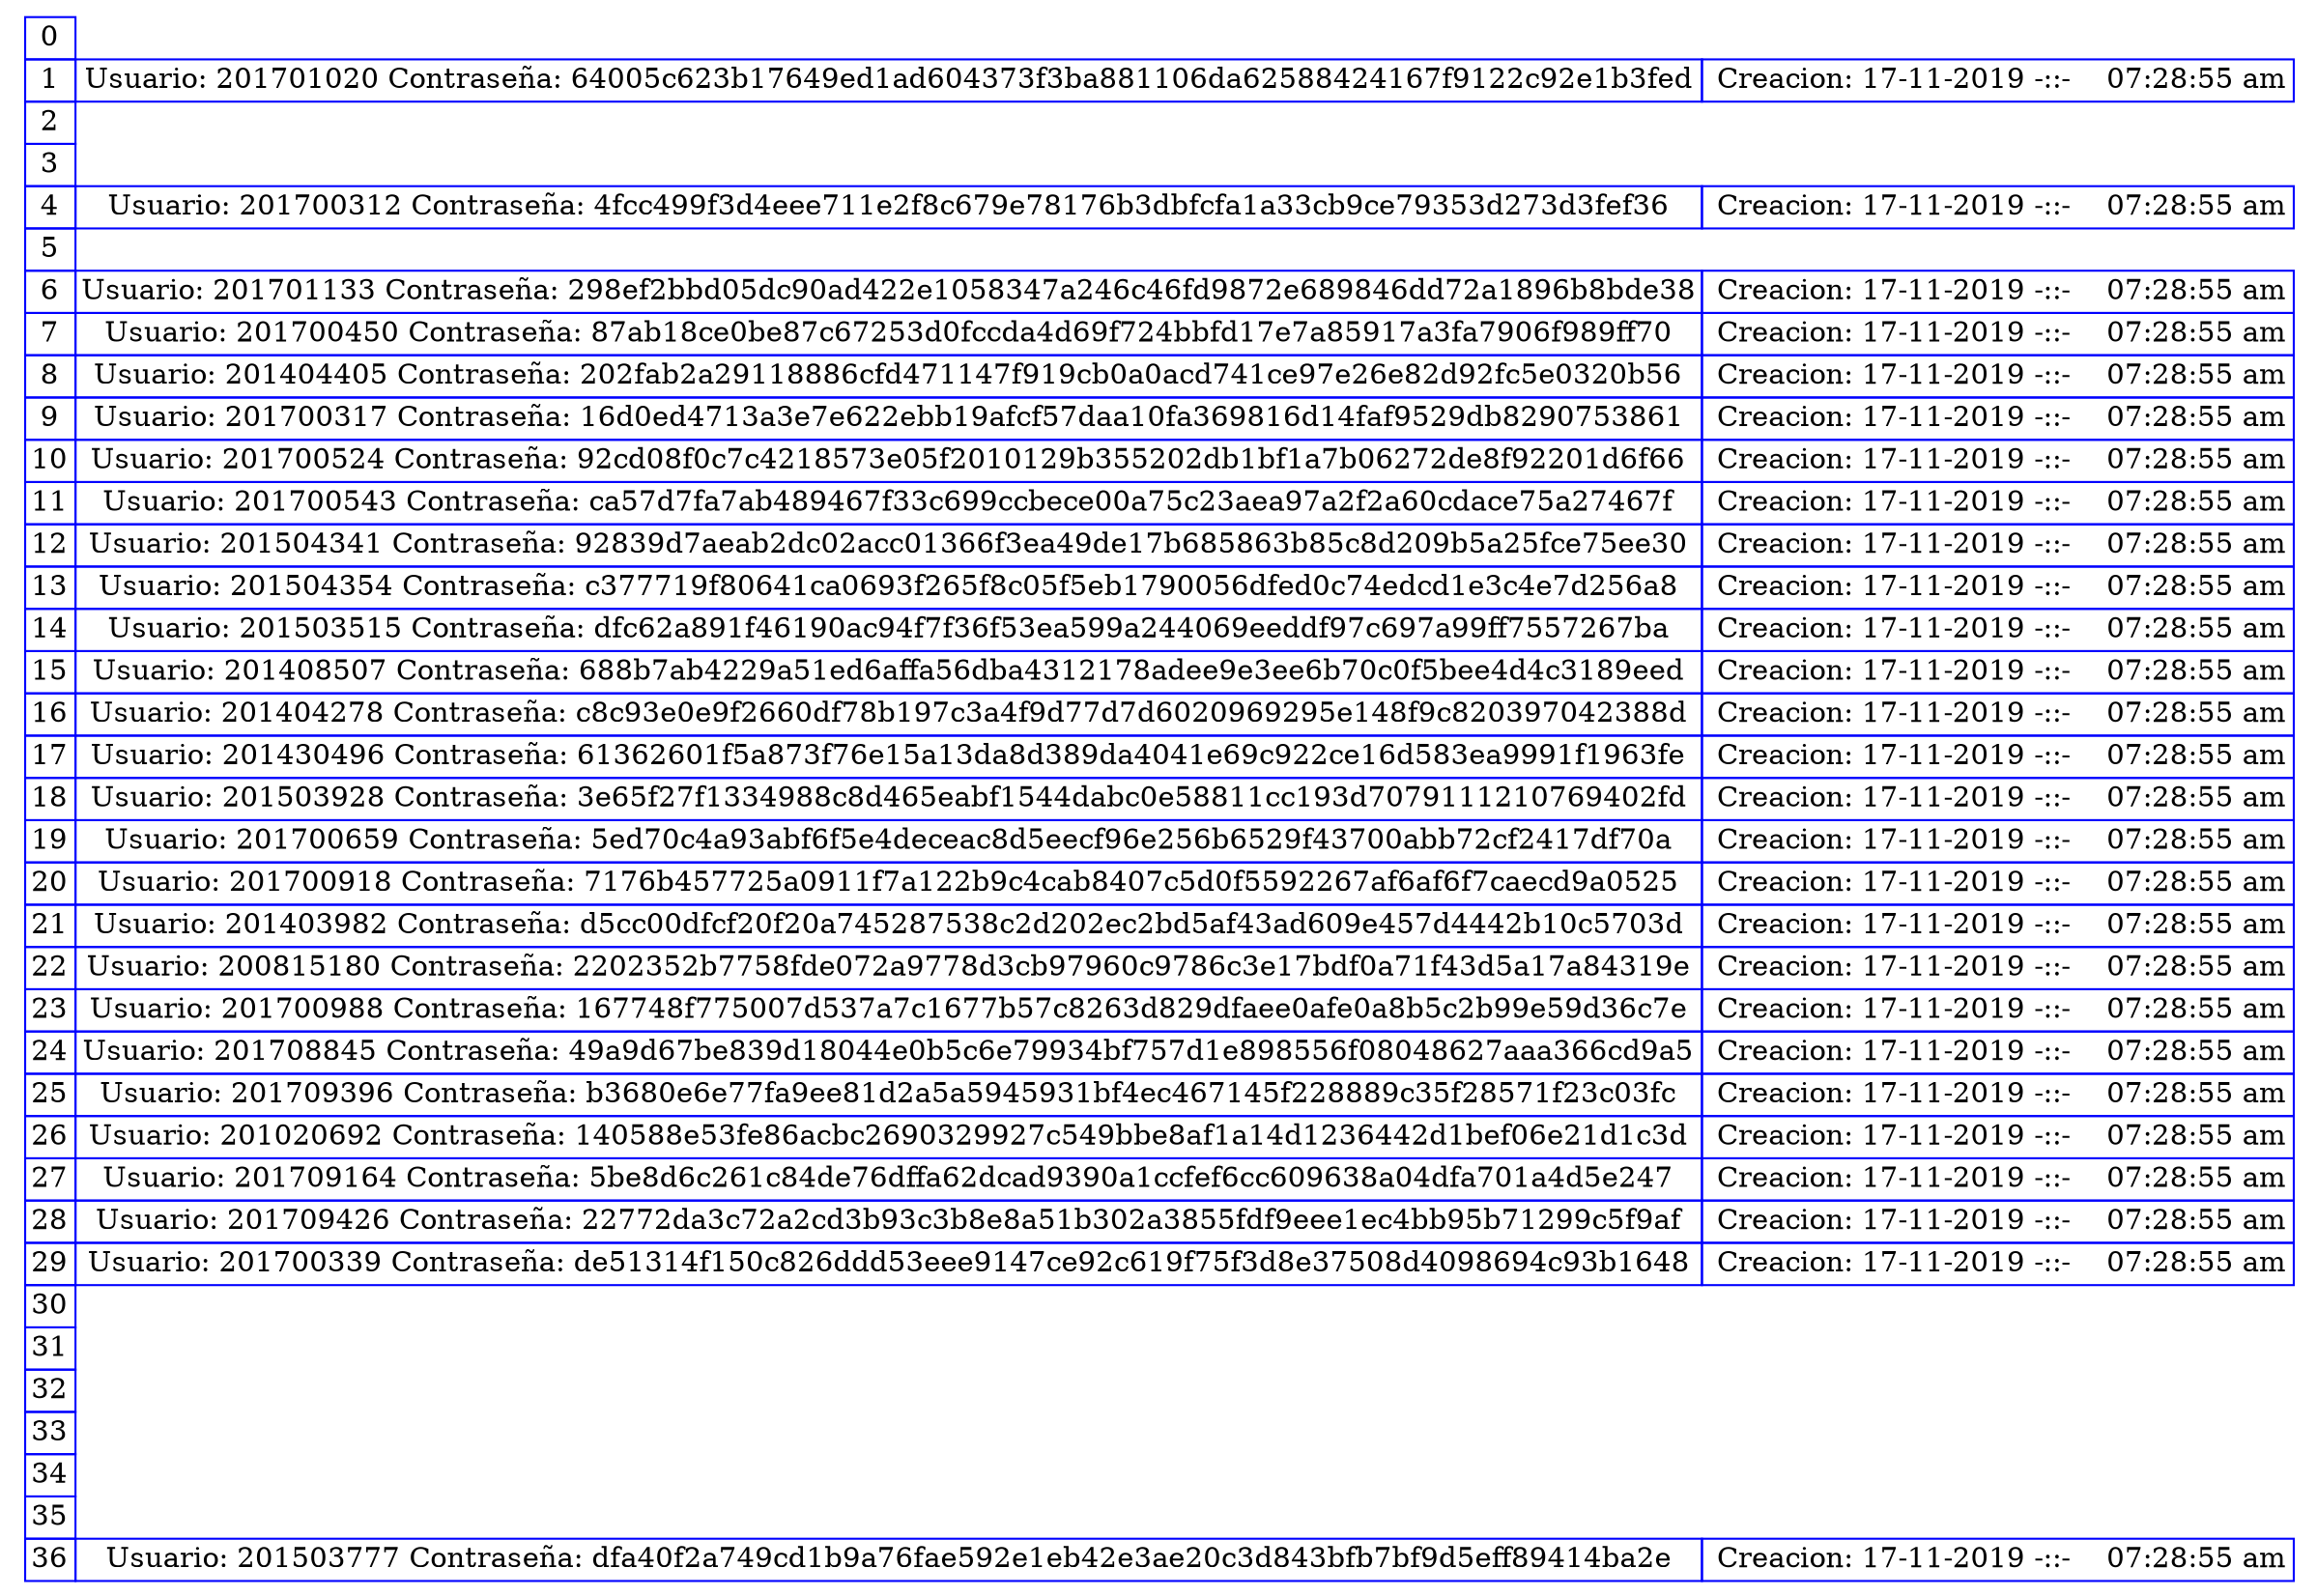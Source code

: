 digraph guia{ 
tbl [
shape=plaintext
label=<
<table border='0' cellborder='1' color='blue' cellspacing='0'>
<tr><td>0</td></tr> 
<tr><td>1</td><td>Usuario: 201701020 Contraseña: 64005c623b17649ed1ad604373f3ba881106da62588424167f9122c92e1b3fed</td><td> Creacion: 17-11-2019 -::-    07:28:55 am</td></tr> 
<tr><td>2</td></tr> 
<tr><td>3</td></tr> 
<tr><td>4</td><td>Usuario: 201700312 Contraseña: 4fcc499f3d4eee711e2f8c679e78176b3dbfcfa1a33cb9ce79353d273d3fef36</td><td> Creacion: 17-11-2019 -::-    07:28:55 am</td></tr> 
<tr><td>5</td></tr> 
<tr><td>6</td><td>Usuario: 201701133 Contraseña: 298ef2bbd05dc90ad422e1058347a246c46fd9872e689846dd72a1896b8bde38</td><td> Creacion: 17-11-2019 -::-    07:28:55 am</td></tr> 
<tr><td>7</td><td>Usuario: 201700450 Contraseña: 87ab18ce0be87c67253d0fccda4d69f724bbfd17e7a85917a3fa7906f989ff70</td><td> Creacion: 17-11-2019 -::-    07:28:55 am</td></tr> 
<tr><td>8</td><td>Usuario: 201404405 Contraseña: 202fab2a29118886cfd471147f919cb0a0acd741ce97e26e82d92fc5e0320b56</td><td> Creacion: 17-11-2019 -::-    07:28:55 am</td></tr> 
<tr><td>9</td><td>Usuario: 201700317 Contraseña: 16d0ed4713a3e7e622ebb19afcf57daa10fa369816d14faf9529db8290753861</td><td> Creacion: 17-11-2019 -::-    07:28:55 am</td></tr> 
<tr><td>10</td><td>Usuario: 201700524 Contraseña: 92cd08f0c7c4218573e05f2010129b355202db1bf1a7b06272de8f92201d6f66</td><td> Creacion: 17-11-2019 -::-    07:28:55 am</td></tr> 
<tr><td>11</td><td>Usuario: 201700543 Contraseña: ca57d7fa7ab489467f33c699ccbece00a75c23aea97a2f2a60cdace75a27467f</td><td> Creacion: 17-11-2019 -::-    07:28:55 am</td></tr> 
<tr><td>12</td><td>Usuario: 201504341 Contraseña: 92839d7aeab2dc02acc01366f3ea49de17b685863b85c8d209b5a25fce75ee30</td><td> Creacion: 17-11-2019 -::-    07:28:55 am</td></tr> 
<tr><td>13</td><td>Usuario: 201504354 Contraseña: c377719f80641ca0693f265f8c05f5eb1790056dfed0c74edcd1e3c4e7d256a8</td><td> Creacion: 17-11-2019 -::-    07:28:55 am</td></tr> 
<tr><td>14</td><td>Usuario: 201503515 Contraseña: dfc62a891f46190ac94f7f36f53ea599a244069eeddf97c697a99ff7557267ba</td><td> Creacion: 17-11-2019 -::-    07:28:55 am</td></tr> 
<tr><td>15</td><td>Usuario: 201408507 Contraseña: 688b7ab4229a51ed6affa56dba4312178adee9e3ee6b70c0f5bee4d4c3189eed</td><td> Creacion: 17-11-2019 -::-    07:28:55 am</td></tr> 
<tr><td>16</td><td>Usuario: 201404278 Contraseña: c8c93e0e9f2660df78b197c3a4f9d77d7d6020969295e148f9c820397042388d</td><td> Creacion: 17-11-2019 -::-    07:28:55 am</td></tr> 
<tr><td>17</td><td>Usuario: 201430496 Contraseña: 61362601f5a873f76e15a13da8d389da4041e69c922ce16d583ea9991f1963fe</td><td> Creacion: 17-11-2019 -::-    07:28:55 am</td></tr> 
<tr><td>18</td><td>Usuario: 201503928 Contraseña: 3e65f27f1334988c8d465eabf1544dabc0e58811cc193d7079111210769402fd</td><td> Creacion: 17-11-2019 -::-    07:28:55 am</td></tr> 
<tr><td>19</td><td>Usuario: 201700659 Contraseña: 5ed70c4a93abf6f5e4deceac8d5eecf96e256b6529f43700abb72cf2417df70a</td><td> Creacion: 17-11-2019 -::-    07:28:55 am</td></tr> 
<tr><td>20</td><td>Usuario: 201700918 Contraseña: 7176b457725a0911f7a122b9c4cab8407c5d0f5592267af6af6f7caecd9a0525</td><td> Creacion: 17-11-2019 -::-    07:28:55 am</td></tr> 
<tr><td>21</td><td>Usuario: 201403982 Contraseña: d5cc00dfcf20f20a745287538c2d202ec2bd5af43ad609e457d4442b10c5703d</td><td> Creacion: 17-11-2019 -::-    07:28:55 am</td></tr> 
<tr><td>22</td><td>Usuario: 200815180 Contraseña: 2202352b7758fde072a9778d3cb97960c9786c3e17bdf0a71f43d5a17a84319e</td><td> Creacion: 17-11-2019 -::-    07:28:55 am</td></tr> 
<tr><td>23</td><td>Usuario: 201700988 Contraseña: 167748f775007d537a7c1677b57c8263d829dfaee0afe0a8b5c2b99e59d36c7e</td><td> Creacion: 17-11-2019 -::-    07:28:55 am</td></tr> 
<tr><td>24</td><td>Usuario: 201708845 Contraseña: 49a9d67be839d18044e0b5c6e79934bf757d1e898556f08048627aaa366cd9a5</td><td> Creacion: 17-11-2019 -::-    07:28:55 am</td></tr> 
<tr><td>25</td><td>Usuario: 201709396 Contraseña: b3680e6e77fa9ee81d2a5a5945931bf4ec467145f228889c35f28571f23c03fc</td><td> Creacion: 17-11-2019 -::-    07:28:55 am</td></tr> 
<tr><td>26</td><td>Usuario: 201020692 Contraseña: 140588e53fe86acbc2690329927c549bbe8af1a14d1236442d1bef06e21d1c3d</td><td> Creacion: 17-11-2019 -::-    07:28:55 am</td></tr> 
<tr><td>27</td><td>Usuario: 201709164 Contraseña: 5be8d6c261c84de76dffa62dcad9390a1ccfef6cc609638a04dfa701a4d5e247</td><td> Creacion: 17-11-2019 -::-    07:28:55 am</td></tr> 
<tr><td>28</td><td>Usuario: 201709426 Contraseña: 22772da3c72a2cd3b93c3b8e8a51b302a3855fdf9eee1ec4bb95b71299c5f9af</td><td> Creacion: 17-11-2019 -::-    07:28:55 am</td></tr> 
<tr><td>29</td><td>Usuario: 201700339 Contraseña: de51314f150c826ddd53eee9147ce92c619f75f3d8e37508d4098694c93b1648</td><td> Creacion: 17-11-2019 -::-    07:28:55 am</td></tr> 
<tr><td>30</td></tr> 
<tr><td>31</td></tr> 
<tr><td>32</td></tr> 
<tr><td>33</td></tr> 
<tr><td>34</td></tr> 
<tr><td>35</td></tr> 
<tr><td>36</td><td>Usuario: 201503777 Contraseña: dfa40f2a749cd1b9a76fae592e1eb42e3ae20c3d843bfb7bf9d5eff89414ba2e</td><td> Creacion: 17-11-2019 -::-    07:28:55 am</td></tr> 

</table>
>];
}